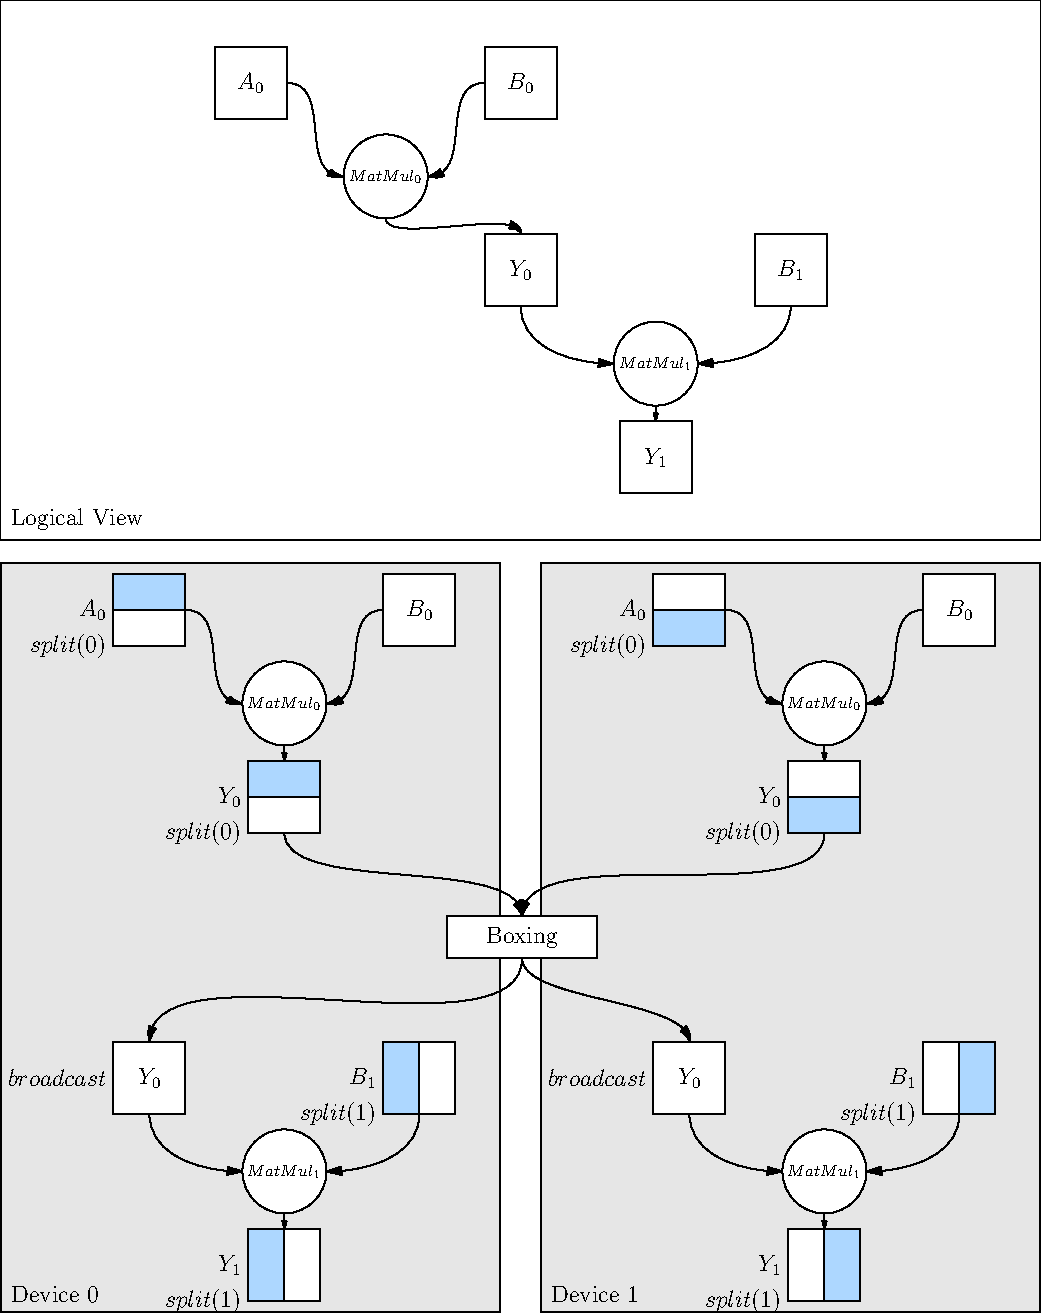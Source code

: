 size(40cm, 0);
unitsize(30, 0);
defaultpen(fontsize(12pt));


real rsize = 0.7;
real shiftUnit = 3;
pen fillblockpen = rgb(156,194,230);

picture getCircle(string s, pair pos, pen p = white)
{
    picture pic;
    path pt_circle = circle(pos, rsize);
    filldraw(pic, pt_circle, p);
    label(pic, s, pos, fontsize(8pt));
    return pic;
}

picture getRect(string s="", pair z=(0,0), real w=1.2, real h = 1.2,pen p = white) {
  picture pic;
  pair d=(w,h);
  filldraw(pic,box(-d/2,d/2), p);
  label(pic,s,(0,0));
  return shift(z)*pic;
}

picture getLogicalPic()
{
    picture pic;
    size(pic, 40cm, 0);
    unitsize(pic, 30, 0);

    real xshiftUnit = 1.5shiftUnit;
    real yshiftUnit = -0.52shiftUnit;

    picture A0 = getRect("$A_0$");
    picture B0 = getRect("$B_0$", (xshiftUnit, 0));

    real xOfCirclePt = midpoint(point(A0, E)--point(B0,W)).x;
    picture MatMul0 = getCircle("$MatMul_0$", (xOfCirclePt, yshiftUnit));

    add(pic, A0);
    add(pic, B0);
    add(pic, MatMul0);


    transform shiftRightDown = shift(xshiftUnit, 2*yshiftUnit);
    picture Y0 = shiftRightDown*getRect("$Y_0$");
    picture B1 = shiftRightDown*getRect("$B_1$", (xshiftUnit, 0));
    picture MatMul1 = shiftRightDown*getCircle("$MatMul_1$", (xOfCirclePt, yshiftUnit));
    picture Y1 = shiftRightDown*getRect("$Y_1$", (xOfCirclePt, 2yshiftUnit));

    add(pic, Y0);
    add(pic, B1);
    add(pic, MatMul1);
    add(pic, Y1);

    //draw lines
    path A0ToMat0 = point(A0, E){right}..{right}point(MatMul0, W);
    path B0ToMat0 = point(B0, W){left}..{left}point(MatMul0, E);
    path Mat0ToY0 = point(MatMul0, S){down}.. tension 3 ..{down}point(Y0, N);
    path Y0ToMat1 = point(Y0, S){down}..{right}point(MatMul1, W);
    path B1ToMat1 = point(B1, S){down}..{left}point(MatMul1, E);
    path Mat1ToY1 = point(MatMul1, S){down}..{down}point(Y1, N);

    draw(pic, A0ToMat0, Arrow);
    draw(pic, B0ToMat0, Arrow);
    draw(pic, Mat0ToY0, Arrow);
    draw(pic, Y0ToMat1, Arrow);
    draw(pic, B1ToMat1, Arrow);
    draw(pic, Mat1ToY1, Arrow);

    // box it and label
    pair centerOfPic = midpoint(point(Y0, W)--point(Y0,E));
    real boxWidth = 2.89shiftUnit;
    real boxHeight = 1.5shiftUnit;
    pair leftBottom = shift(-boxWidth, -boxHeight)*centerOfPic;
    pair rightUp = shift(boxWidth, boxHeight)*centerOfPic;
    label(pic, "Logical View", leftBottom, 2NE);
    path encloseBox = box(leftBottom, rightUp);
    draw(pic, encloseBox);
    return pic;
}

void fillBoxUp(picture boxPic, pen p=fillblockpen)
{
    pair ptLeftBottom = point(boxPic, W);
    pair ptRightBottom = point(boxPic, E);
    pair ptLeftUp = point(boxPic, NW);
    pair ptRightUp = point(boxPic, NE);
    path upRect = ptLeftBottom--ptRightBottom--ptRightUp--ptLeftUp--cycle;
    filldraw(boxPic, upRect, p);
}

void fillBoxDown(picture boxPic, pen p=fillblockpen)
{
    pair ptLeftBottom = point(boxPic, SW);
    pair ptRightBottom = point(boxPic, SE);
    pair ptLeftUp = point(boxPic, W);
    pair ptRightUp = point(boxPic, E);
    path upRect = ptLeftBottom--ptRightBottom--ptRightUp--ptLeftUp--cycle;
    filldraw(boxPic, upRect, p);
}

void fillBoxLeft(picture boxPic, pen p=fillblockpen)
{
    pair ptLeftBottom = point(boxPic, SW);
    pair ptRightBottom = midpoint(point(boxPic, SW)--point(boxPic, SE));
    pair ptLeftUp = point(boxPic, NW);
    pair ptRightUp = midpoint(point(boxPic, NW)--point(boxPic, NE));
    path upRect = ptLeftBottom--ptRightBottom--ptRightUp--ptLeftUp--cycle;
    filldraw(boxPic, upRect, p);
}

void fillBoxRight(picture boxPic, pen p=fillblockpen)
{
    pair ptLeftBottom = midpoint(point(boxPic, SW)--point(boxPic, SE));
    pair ptRightBottom = point(boxPic, SE);
    pair ptLeftUp = midpoint(point(boxPic, NW)--point(boxPic, NE));
    pair ptRightUp = point(boxPic, NE);
    path upRect = ptLeftBottom--ptRightBottom--ptRightUp--ptLeftUp--cycle;
    filldraw(boxPic, upRect, p);
}

picture getBoxPic()
{
    picture pic;
    size(pic, 40cm, 0);
    unitsize(pic, 30, 0);

    real xshiftUnit = 1.5shiftUnit;
    real yshiftUnit = -0.52shiftUnit;

// background box
    pair ptLeftBottom = (-0.55xshiftUnit, 7.5yshiftUnit);
    pair ptRightUp = (1.3xshiftUnit, -0.5yshiftUnit);
    path bgBox0 = box(ptLeftBottom, ptRightUp);
    path bgBox1 = shift(2xshiftUnit, 0)*bgBox0;
    picture bgBox0Pic;
    picture bgBox1Pic;
    filldraw(bgBox0Pic, bgBox0, lightgray);
    filldraw(bgBox1Pic, bgBox1, lightgray);
    add(pic, bgBox0Pic);
    add(pic, bgBox1Pic);

    label(pic, "Device 0", point(bgBox0Pic, SW), 2NE);
    label(pic, "Device 1", point(bgBox1Pic, SW), 2NE);

// ------device 0 layer 1
    picture dev0_A0 = getRect("");
    fillBoxUp(dev0_A0);
    label(dev0_A0, "$A_0$", point(dev0_A0, W), W);
    label(dev0_A0, "$split(0)$", point(dev0_A0, SW), W);

    picture dev0_B0 = getRect("$B_0$", (xshiftUnit, 0));

    real xOfCirclePt = midpoint(point(dev0_A0, E)--point(dev0_B0,W)).x;
    picture dev0_MatMul0 = getCircle("$MatMul_0$", (xOfCirclePt, yshiftUnit));

    add(pic, dev0_A0);
    add(pic, dev0_B0);
    add(pic, dev0_MatMul0);

    picture dev0_Y0 = getRect("", (xOfCirclePt, 2*yshiftUnit));
    fillBoxUp(dev0_Y0);
    label(dev0_Y0, "$Y_0$", point(dev0_Y0, W), W);
    label(dev0_Y0, "$split(0)$", point(dev0_Y0, SW), W);
    add(pic, dev0_Y0);

//---------- device 1 layer 1
    transform shiftToDevice1 = shift(2xshiftUnit, 0);
    picture dev1_A0 = shiftToDevice1*getRect("");
    fillBoxDown(dev1_A0);
    label(dev1_A0, "$A_0$", point(dev1_A0, W), W);
    label(dev1_A0, "$split(0)$", point(dev1_A0, SW), W);

    picture dev1_B0 = shiftToDevice1*getRect("$B_0$", (xshiftUnit, 0));

    real xOfCirclePt = midpoint(point(dev1_A0, E)--point(dev1_B0,W)).x;
    picture dev1_MatMul0 = getCircle("$MatMul_0$", (xOfCirclePt, yshiftUnit));

    add(pic, dev1_A0);
    add(pic, dev1_B0);
    add(pic, dev1_MatMul0);

    picture dev1_Y0 = getRect("", (xOfCirclePt, 2*yshiftUnit));
    fillBoxDown(dev1_Y0);
    label(dev1_Y0, "$Y_0$", point(dev1_Y0, W), W);
    label(dev1_Y0, "$split(0)$", point(dev1_Y0, SW), W);
    add(pic, dev1_Y0);

//------boxing rect
    pair boxingPos = shift(-0.12xshiftUnit, 1.5yshiftUnit)*midpoint(point(dev0_Y0, E)--point(dev1_Y0,W));
    //dot(pic, boxingPos);
    picture theBoxNode = getRect("Boxing", boxingPos, 2.5, 0.7);
    add(pic, theBoxNode);

 // ------- lines in layer 1(mat0 to boxing)
    path dev0A0ToMat0 = point(dev0_A0, E){right}..{right}point(dev0_MatMul0, W);
    path dev0B0ToMat0 = point(dev0_B0, W){left}..{left}point(dev0_MatMul0, E);
    path mat0ToDev0Y0 = point(dev0_MatMul0, S){down}..{down}point(dev0_Y0, N);
    path dev0Y0ToBoxing = point(dev0_Y0, S){down}.. tension atleast 2 ..{down}point(theBoxNode, N);
    draw(pic, dev0A0ToMat0, Arrow);
    draw(pic, dev0B0ToMat0, Arrow);
    draw(pic, mat0ToDev0Y0, Arrow);
    draw(pic, dev0Y0ToBoxing, Arrow);

    path dev1A0ToMat0 = point(dev1_A0, E){right}..{right}point(dev1_MatMul0, W);
    path dev1B0ToMat0 = point(dev1_B0, W){left}..{left}point(dev1_MatMul0, E);
    path mat0ToDev1Y0 = point(dev1_MatMul0, S){down}..{down}point(dev1_Y0, N);
    path dev1Y0ToBoxing = point(dev1_Y0, S){down}.. tension atleast 2 ..{down}point(theBoxNode, N);
    draw(pic, dev1A0ToMat0, Arrow);
    draw(pic, dev1B0ToMat0, Arrow);
    draw(pic, mat0ToDev1Y0, Arrow);
    draw(pic, dev1Y0ToBoxing, Arrow);

//----------- layer2 of device 0 nodes
    transform shiftToLayer2 = shift(0, 5yshiftUnit);
    picture l2_dev0_Y0 = shiftToLayer2*getRect("$Y_0$");
    label(l2_dev0_Y0, "$broadcast$", point(l2_dev0_Y0, W), W);

    picture l2_dev0_B1 = shiftToLayer2*getRect("", (xshiftUnit, 0));
    fillBoxLeft(l2_dev0_B1);
    label(l2_dev0_B1, "$B_1$", point(l2_dev0_B1, W), W);
    label(l2_dev0_B1, "$split(1)$", point(l2_dev0_B1, SW), W);

    real xOfCirclePt = midpoint(point(l2_dev0_Y0, E)--point(l2_dev0_B1,W)).x;
    picture l2_dev0_MatMul1 = shiftToLayer2*getCircle("$MatMul_1$", (xOfCirclePt, yshiftUnit));

    add(pic, l2_dev0_Y0);
    add(pic, l2_dev0_B1);
    add(pic, l2_dev0_MatMul1);

    picture l2_dev0_Y1 = shiftToLayer2*getRect("", (xOfCirclePt, 2*yshiftUnit));
    fillBoxLeft(l2_dev0_Y1);
    label(l2_dev0_Y1, "$Y_1$", point(l2_dev0_Y1, W), W);
    label(l2_dev0_Y1, "$split(1)$", point(l2_dev0_Y1, SW), W);
    add(pic, l2_dev0_Y1);

//----------- layer2 of device 1 nodes
    transform shiftToLayer2Dev1 = shift(2xshiftUnit, 5yshiftUnit);
    picture l2_dev1_Y0 = shiftToLayer2Dev1*getRect("$Y_0$");
    label(l2_dev1_Y0, "$broadcast$", point(l2_dev1_Y0, W), W);

    picture l2_dev1_B1 = shiftToLayer2Dev1*getRect("", (xshiftUnit, 0));
    fillBoxRight(l2_dev1_B1);
    label(l2_dev1_B1, "$B_1$", point(l2_dev1_B1, W), W);
    label(l2_dev1_B1, "$split(1)$", point(l2_dev1_B1, SW), W);

    pair ptCircle = shift(0, yshiftUnit)*midpoint(point(l2_dev1_Y0, E)--point(l2_dev1_B1,W));
    picture l2_dev1_MatMul1 = getCircle("$MatMul_1$", ptCircle);

    add(pic, l2_dev1_Y0);
    add(pic, l2_dev1_B1);
    add(pic, l2_dev1_MatMul1);

    picture l2_dev1_Y1 = getRect("", shift(0, yshiftUnit)*ptCircle);
    fillBoxRight(l2_dev1_Y1);
    label(l2_dev1_Y1, "$Y_1$", point(l2_dev1_Y1, W), W);
    label(l2_dev1_Y1, "$split(1)$", point(l2_dev1_Y1, SW), W);
    add(pic, l2_dev1_Y1);

// ------ draw lines in layer2(boxing to layer2)
    path boxingToDev0Y0 = point(theBoxNode, S){down}.. tension 2 ..{down}point(l2_dev0_Y0, N);
    path boxingToDev1Y0 = point(theBoxNode, S){down}.. tension 2 ..{down}point(l2_dev1_Y0, N);
    draw(pic, boxingToDev0Y0, Arrow);
    draw(pic, boxingToDev1Y0, Arrow);

    //dev 0
    path l2Y0ToMat1 = point(l2_dev0_Y0, S){down}..{right}point(l2_dev0_MatMul1, W);
    path l2B1ToMat1 = point(l2_dev0_B1, S){down}..{left}point(l2_dev0_MatMul1, E);
    path l2Mat1ToY1 = point(l2_dev0_MatMul1, S){down}..{down}point(l2_dev0_Y1, N);
    draw(pic, l2Y0ToMat1, Arrow);
    draw(pic, l2B1ToMat1, Arrow);
    draw(pic, l2Mat1ToY1, Arrow);

    //dev 1
    path l2Y0ToMat1Dev1 = point(l2_dev1_Y0, S){down}..{right}point(l2_dev1_MatMul1, W);
    path l2B1ToMat1Dev1 = point(l2_dev1_B1, S){down}..{left}point(l2_dev1_MatMul1, E);
    path l2Mat1ToY1Dev1 = point(l2_dev1_MatMul1, S){down}..{down}point(l2_dev1_Y1, N);
    draw(pic, l2Y0ToMat1Dev1, Arrow);
    draw(pic, l2B1ToMat1Dev1, Arrow);
    draw(pic, l2Mat1ToY1Dev1, Arrow);

    return pic;
}

picture logicalPic = getLogicalPic();
add(logicalPic.fit(), (0,0), N);

picture boxPic = getBoxPic();
add(boxPic.fit(), (0,0), 10S);